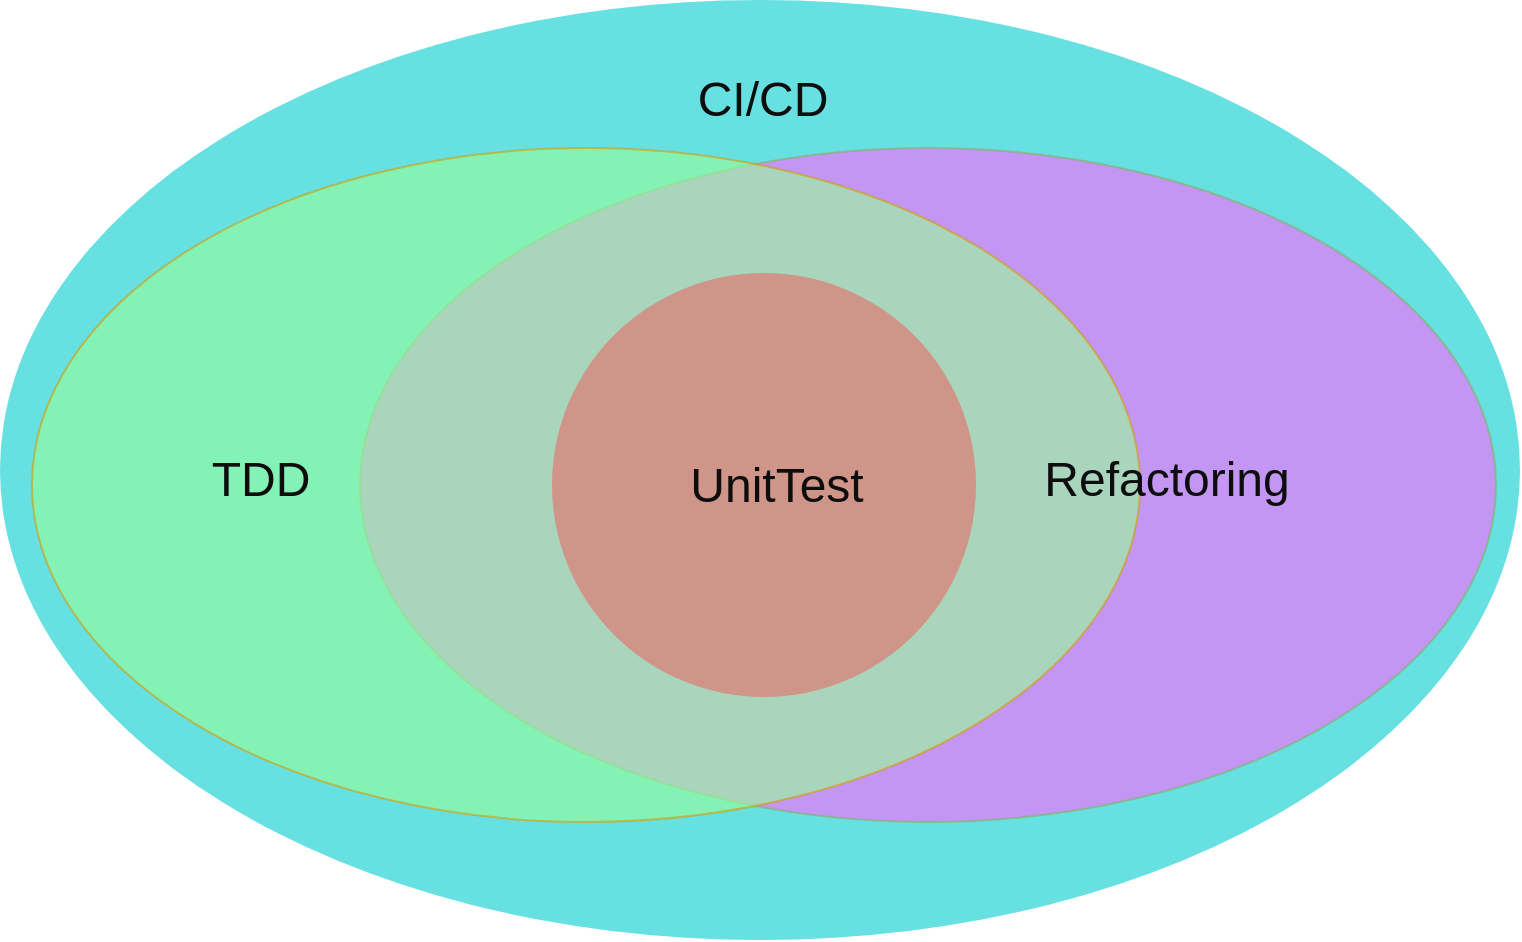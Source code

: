 <mxfile version="10.6.9" type="device"><diagram id="3228e29e-7158-1315-38df-8450db1d8a1d" name="Page-1"><mxGraphModel dx="1078" dy="962" grid="1" gridSize="10" guides="1" tooltips="1" connect="1" arrows="1" fold="1" page="1" pageScale="1" pageWidth="1169" pageHeight="827" background="#ffffff" math="0" shadow="0"><root><mxCell id="0"/><mxCell id="1" parent="0"/><mxCell id="Oi0KwWcKqGqmmbBfWyOG-21544" value="" style="ellipse;fillColor=#00CCCC;opacity=60;strokeColor=none;html=1;fontColor=#FFFFFF;" vertex="1" parent="1"><mxGeometry x="170" y="70" width="760" height="470" as="geometry"/></mxCell><mxCell id="Oi0KwWcKqGqmmbBfWyOG-21546" value="CI/CD" style="text;fontSize=24;align=center;verticalAlign=middle;html=1;fontColor=#0D0D0D;" vertex="1" parent="1"><mxGeometry x="456" y="85" width="190" height="70" as="geometry"/></mxCell><mxCell id="21533" value="" style="ellipse;fillColor=#FF66FF;opacity=60;strokeColor=#82b366;html=1;gradientColor=none;" parent="1" vertex="1"><mxGeometry x="350" y="144" width="568" height="337" as="geometry"/></mxCell><mxCell id="Oi0KwWcKqGqmmbBfWyOG-21541" value="" style="ellipse;opacity=60;html=1;gradientColor=none;fillColor=#99FF99;strokeColor=#d79b00;" vertex="1" parent="1"><mxGeometry x="186" y="144" width="554" height="337" as="geometry"/></mxCell><mxCell id="21531" value="" style="ellipse;fillColor=#EA6B66;opacity=60;strokeColor=none;html=1;fontColor=#FFFFFF;" parent="1" vertex="1"><mxGeometry x="446" y="206.5" width="212" height="212" as="geometry"/></mxCell><mxCell id="21535" value="Refactoring" style="text;fontSize=24;align=center;verticalAlign=middle;html=1;fontColor=#0D0D0D;" parent="1" vertex="1"><mxGeometry x="658" y="275" width="190" height="70" as="geometry"/></mxCell><mxCell id="Oi0KwWcKqGqmmbBfWyOG-21542" value="TDD" style="text;fontSize=24;align=center;verticalAlign=middle;html=1;fontColor=#0D0D0D;" vertex="1" parent="1"><mxGeometry x="204.5" y="275" width="190" height="70" as="geometry"/></mxCell><mxCell id="Oi0KwWcKqGqmmbBfWyOG-21548" value="UnitTest" style="text;fontSize=24;align=center;verticalAlign=middle;html=1;fontColor=#0D0D0D;" vertex="1" parent="1"><mxGeometry x="463" y="277.5" width="190" height="70" as="geometry"/></mxCell></root></mxGraphModel></diagram></mxfile>